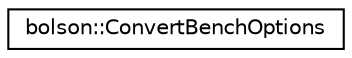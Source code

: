 digraph "Graphical Class Hierarchy"
{
 // LATEX_PDF_SIZE
  edge [fontname="Helvetica",fontsize="10",labelfontname="Helvetica",labelfontsize="10"];
  node [fontname="Helvetica",fontsize="10",shape=record];
  rankdir="LR";
  Node0 [label="bolson::ConvertBenchOptions",height=0.2,width=0.4,color="black", fillcolor="white", style="filled",URL="$structbolson_1_1_convert_bench_options.html",tooltip="Options for the Convert benchmark."];
}
